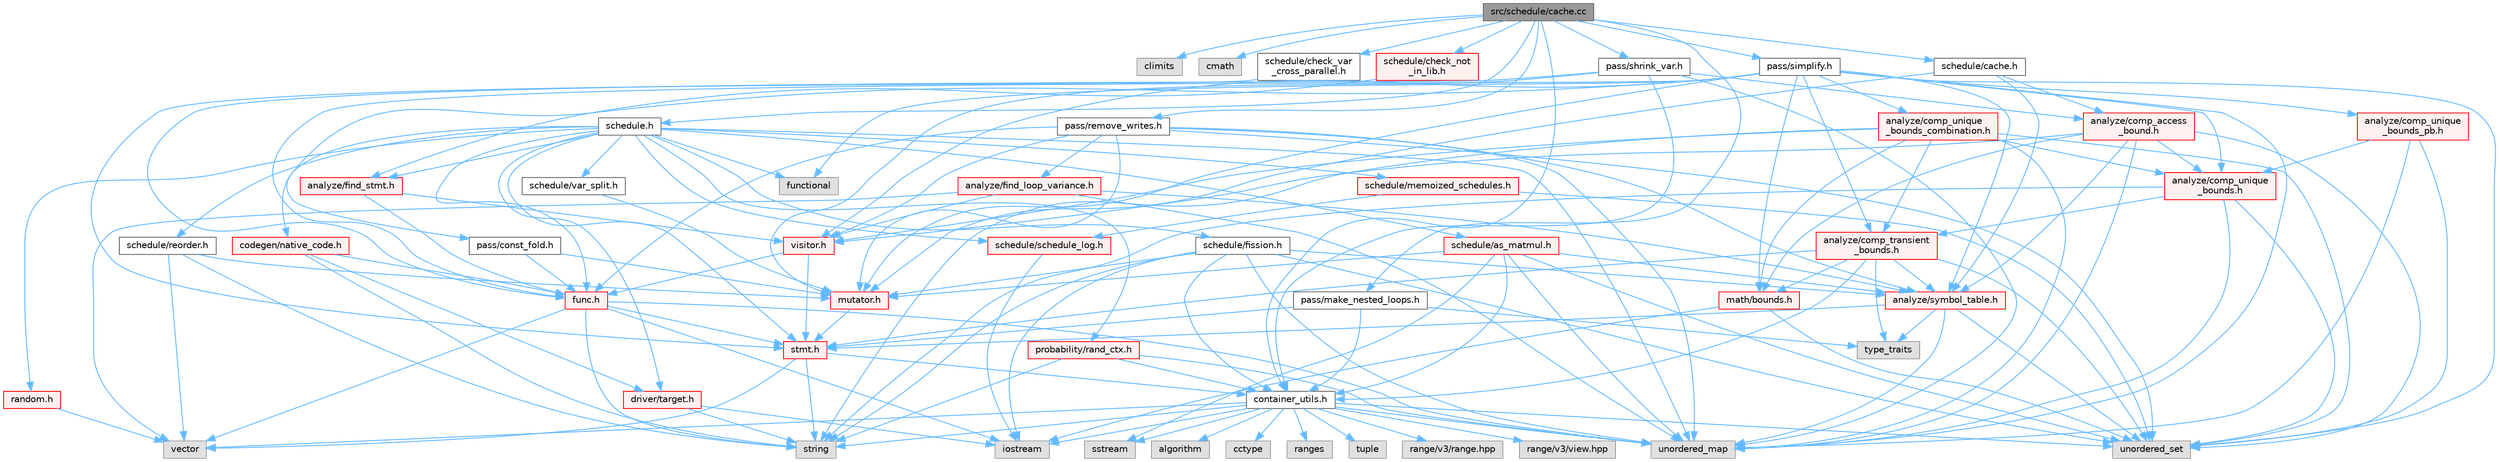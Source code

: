 digraph "src/schedule/cache.cc"
{
 // LATEX_PDF_SIZE
  bgcolor="transparent";
  edge [fontname=Helvetica,fontsize=10,labelfontname=Helvetica,labelfontsize=10];
  node [fontname=Helvetica,fontsize=10,shape=box,height=0.2,width=0.4];
  Node1 [label="src/schedule/cache.cc",height=0.2,width=0.4,color="gray40", fillcolor="grey60", style="filled", fontcolor="black",tooltip=" "];
  Node1 -> Node2 [color="steelblue1",style="solid"];
  Node2 [label="climits",height=0.2,width=0.4,color="grey60", fillcolor="#E0E0E0", style="filled",tooltip=" "];
  Node1 -> Node3 [color="steelblue1",style="solid"];
  Node3 [label="cmath",height=0.2,width=0.4,color="grey60", fillcolor="#E0E0E0", style="filled",tooltip=" "];
  Node1 -> Node4 [color="steelblue1",style="solid"];
  Node4 [label="container_utils.h",height=0.2,width=0.4,color="grey40", fillcolor="white", style="filled",URL="$container__utils_8h.html",tooltip=" "];
  Node4 -> Node5 [color="steelblue1",style="solid"];
  Node5 [label="algorithm",height=0.2,width=0.4,color="grey60", fillcolor="#E0E0E0", style="filled",tooltip=" "];
  Node4 -> Node6 [color="steelblue1",style="solid"];
  Node6 [label="cctype",height=0.2,width=0.4,color="grey60", fillcolor="#E0E0E0", style="filled",tooltip=" "];
  Node4 -> Node7 [color="steelblue1",style="solid"];
  Node7 [label="iostream",height=0.2,width=0.4,color="grey60", fillcolor="#E0E0E0", style="filled",tooltip=" "];
  Node4 -> Node8 [color="steelblue1",style="solid"];
  Node8 [label="ranges",height=0.2,width=0.4,color="grey60", fillcolor="#E0E0E0", style="filled",tooltip=" "];
  Node4 -> Node9 [color="steelblue1",style="solid"];
  Node9 [label="sstream",height=0.2,width=0.4,color="grey60", fillcolor="#E0E0E0", style="filled",tooltip=" "];
  Node4 -> Node10 [color="steelblue1",style="solid"];
  Node10 [label="string",height=0.2,width=0.4,color="grey60", fillcolor="#E0E0E0", style="filled",tooltip=" "];
  Node4 -> Node11 [color="steelblue1",style="solid"];
  Node11 [label="tuple",height=0.2,width=0.4,color="grey60", fillcolor="#E0E0E0", style="filled",tooltip=" "];
  Node4 -> Node12 [color="steelblue1",style="solid"];
  Node12 [label="unordered_map",height=0.2,width=0.4,color="grey60", fillcolor="#E0E0E0", style="filled",tooltip=" "];
  Node4 -> Node13 [color="steelblue1",style="solid"];
  Node13 [label="unordered_set",height=0.2,width=0.4,color="grey60", fillcolor="#E0E0E0", style="filled",tooltip=" "];
  Node4 -> Node14 [color="steelblue1",style="solid"];
  Node14 [label="vector",height=0.2,width=0.4,color="grey60", fillcolor="#E0E0E0", style="filled",tooltip=" "];
  Node4 -> Node15 [color="steelblue1",style="solid"];
  Node15 [label="range/v3/range.hpp",height=0.2,width=0.4,color="grey60", fillcolor="#E0E0E0", style="filled",tooltip=" "];
  Node4 -> Node16 [color="steelblue1",style="solid"];
  Node16 [label="range/v3/view.hpp",height=0.2,width=0.4,color="grey60", fillcolor="#E0E0E0", style="filled",tooltip=" "];
  Node1 -> Node17 [color="steelblue1",style="solid"];
  Node17 [label="pass/make_nested_loops.h",height=0.2,width=0.4,color="grey40", fillcolor="white", style="filled",URL="$make__nested__loops_8h.html",tooltip=" "];
  Node17 -> Node18 [color="steelblue1",style="solid"];
  Node18 [label="type_traits",height=0.2,width=0.4,color="grey60", fillcolor="#E0E0E0", style="filled",tooltip=" "];
  Node17 -> Node4 [color="steelblue1",style="solid"];
  Node17 -> Node19 [color="steelblue1",style="solid"];
  Node19 [label="stmt.h",height=0.2,width=0.4,color="red", fillcolor="#FFF0F0", style="filled",URL="$stmt_8h.html",tooltip=" "];
  Node19 -> Node10 [color="steelblue1",style="solid"];
  Node19 -> Node14 [color="steelblue1",style="solid"];
  Node19 -> Node4 [color="steelblue1",style="solid"];
  Node1 -> Node51 [color="steelblue1",style="solid"];
  Node51 [label="pass/remove_writes.h",height=0.2,width=0.4,color="grey40", fillcolor="white", style="filled",URL="$remove__writes_8h.html",tooltip=" "];
  Node51 -> Node12 [color="steelblue1",style="solid"];
  Node51 -> Node13 [color="steelblue1",style="solid"];
  Node51 -> Node52 [color="steelblue1",style="solid"];
  Node52 [label="analyze/find_loop_variance.h",height=0.2,width=0.4,color="red", fillcolor="#FFF0F0", style="filled",URL="$find__loop__variance_8h.html",tooltip=" "];
  Node52 -> Node12 [color="steelblue1",style="solid"];
  Node52 -> Node14 [color="steelblue1",style="solid"];
  Node52 -> Node53 [color="steelblue1",style="solid"];
  Node53 [label="analyze/symbol_table.h",height=0.2,width=0.4,color="red", fillcolor="#FFF0F0", style="filled",URL="$symbol__table_8h.html",tooltip=" "];
  Node53 -> Node18 [color="steelblue1",style="solid"];
  Node53 -> Node12 [color="steelblue1",style="solid"];
  Node53 -> Node13 [color="steelblue1",style="solid"];
  Node53 -> Node19 [color="steelblue1",style="solid"];
  Node52 -> Node56 [color="steelblue1",style="solid"];
  Node56 [label="visitor.h",height=0.2,width=0.4,color="red", fillcolor="#FFF0F0", style="filled",URL="$visitor_8h.html",tooltip=" "];
  Node56 -> Node61 [color="steelblue1",style="solid"];
  Node61 [label="func.h",height=0.2,width=0.4,color="red", fillcolor="#FFF0F0", style="filled",URL="$func_8h.html",tooltip=" "];
  Node61 -> Node7 [color="steelblue1",style="solid"];
  Node61 -> Node10 [color="steelblue1",style="solid"];
  Node61 -> Node12 [color="steelblue1",style="solid"];
  Node61 -> Node14 [color="steelblue1",style="solid"];
  Node61 -> Node19 [color="steelblue1",style="solid"];
  Node56 -> Node19 [color="steelblue1",style="solid"];
  Node51 -> Node53 [color="steelblue1",style="solid"];
  Node51 -> Node61 [color="steelblue1",style="solid"];
  Node51 -> Node67 [color="steelblue1",style="solid"];
  Node67 [label="mutator.h",height=0.2,width=0.4,color="red", fillcolor="#FFF0F0", style="filled",URL="$mutator_8h.html",tooltip=" "];
  Node67 -> Node19 [color="steelblue1",style="solid"];
  Node51 -> Node56 [color="steelblue1",style="solid"];
  Node1 -> Node68 [color="steelblue1",style="solid"];
  Node68 [label="pass/shrink_var.h",height=0.2,width=0.4,color="grey40", fillcolor="white", style="filled",URL="$shrink__var_8h.html",tooltip=" "];
  Node68 -> Node12 [color="steelblue1",style="solid"];
  Node68 -> Node69 [color="steelblue1",style="solid"];
  Node69 [label="analyze/comp_access\l_bound.h",height=0.2,width=0.4,color="red", fillcolor="#FFF0F0", style="filled",URL="$comp__access__bound_8h.html",tooltip=" "];
  Node69 -> Node12 [color="steelblue1",style="solid"];
  Node69 -> Node13 [color="steelblue1",style="solid"];
  Node69 -> Node70 [color="steelblue1",style="solid"];
  Node70 [label="analyze/comp_unique\l_bounds.h",height=0.2,width=0.4,color="red", fillcolor="#FFF0F0", style="filled",URL="$comp__unique__bounds_8h.html",tooltip=" "];
  Node70 -> Node10 [color="steelblue1",style="solid"];
  Node70 -> Node12 [color="steelblue1",style="solid"];
  Node70 -> Node13 [color="steelblue1",style="solid"];
  Node70 -> Node71 [color="steelblue1",style="solid"];
  Node71 [label="analyze/comp_transient\l_bounds.h",height=0.2,width=0.4,color="red", fillcolor="#FFF0F0", style="filled",URL="$comp__transient__bounds_8h.html",tooltip=" "];
  Node71 -> Node18 [color="steelblue1",style="solid"];
  Node71 -> Node13 [color="steelblue1",style="solid"];
  Node71 -> Node53 [color="steelblue1",style="solid"];
  Node71 -> Node4 [color="steelblue1",style="solid"];
  Node71 -> Node79 [color="steelblue1",style="solid"];
  Node79 [label="math/bounds.h",height=0.2,width=0.4,color="red", fillcolor="#FFF0F0", style="filled",URL="$bounds_8h.html",tooltip=" "];
  Node79 -> Node7 [color="steelblue1",style="solid"];
  Node79 -> Node13 [color="steelblue1",style="solid"];
  Node71 -> Node19 [color="steelblue1",style="solid"];
  Node69 -> Node53 [color="steelblue1",style="solid"];
  Node69 -> Node79 [color="steelblue1",style="solid"];
  Node69 -> Node56 [color="steelblue1",style="solid"];
  Node68 -> Node4 [color="steelblue1",style="solid"];
  Node68 -> Node61 [color="steelblue1",style="solid"];
  Node68 -> Node67 [color="steelblue1",style="solid"];
  Node1 -> Node82 [color="steelblue1",style="solid"];
  Node82 [label="pass/simplify.h",height=0.2,width=0.4,color="grey40", fillcolor="white", style="filled",URL="$simplify_8h.html",tooltip=" "];
  Node82 -> Node22 [color="steelblue1",style="solid"];
  Node22 [label="functional",height=0.2,width=0.4,color="grey60", fillcolor="#E0E0E0", style="filled",tooltip=" "];
  Node82 -> Node12 [color="steelblue1",style="solid"];
  Node82 -> Node13 [color="steelblue1",style="solid"];
  Node82 -> Node71 [color="steelblue1",style="solid"];
  Node82 -> Node70 [color="steelblue1",style="solid"];
  Node82 -> Node83 [color="steelblue1",style="solid"];
  Node83 [label="analyze/comp_unique\l_bounds_combination.h",height=0.2,width=0.4,color="red", fillcolor="#FFF0F0", style="filled",URL="$comp__unique__bounds__combination_8h.html",tooltip=" "];
  Node83 -> Node10 [color="steelblue1",style="solid"];
  Node83 -> Node12 [color="steelblue1",style="solid"];
  Node83 -> Node13 [color="steelblue1",style="solid"];
  Node83 -> Node71 [color="steelblue1",style="solid"];
  Node83 -> Node70 [color="steelblue1",style="solid"];
  Node83 -> Node79 [color="steelblue1",style="solid"];
  Node83 -> Node56 [color="steelblue1",style="solid"];
  Node82 -> Node84 [color="steelblue1",style="solid"];
  Node84 [label="analyze/comp_unique\l_bounds_pb.h",height=0.2,width=0.4,color="red", fillcolor="#FFF0F0", style="filled",URL="$comp__unique__bounds__pb_8h.html",tooltip=" "];
  Node84 -> Node12 [color="steelblue1",style="solid"];
  Node84 -> Node13 [color="steelblue1",style="solid"];
  Node84 -> Node70 [color="steelblue1",style="solid"];
  Node82 -> Node53 [color="steelblue1",style="solid"];
  Node82 -> Node61 [color="steelblue1",style="solid"];
  Node82 -> Node79 [color="steelblue1",style="solid"];
  Node82 -> Node67 [color="steelblue1",style="solid"];
  Node82 -> Node103 [color="steelblue1",style="solid"];
  Node103 [label="pass/const_fold.h",height=0.2,width=0.4,color="grey40", fillcolor="white", style="filled",URL="$const__fold_8h.html",tooltip=" "];
  Node103 -> Node61 [color="steelblue1",style="solid"];
  Node103 -> Node67 [color="steelblue1",style="solid"];
  Node82 -> Node56 [color="steelblue1",style="solid"];
  Node1 -> Node104 [color="steelblue1",style="solid"];
  Node104 [label="schedule.h",height=0.2,width=0.4,color="grey40", fillcolor="white", style="filled",URL="$schedule_8h.html",tooltip=" "];
  Node104 -> Node22 [color="steelblue1",style="solid"];
  Node104 -> Node12 [color="steelblue1",style="solid"];
  Node104 -> Node73 [color="steelblue1",style="solid"];
  Node73 [label="analyze/find_stmt.h",height=0.2,width=0.4,color="red", fillcolor="#FFF0F0", style="filled",URL="$find__stmt_8h.html",tooltip=" "];
  Node73 -> Node61 [color="steelblue1",style="solid"];
  Node73 -> Node56 [color="steelblue1",style="solid"];
  Node104 -> Node105 [color="steelblue1",style="solid"];
  Node105 [label="codegen/native_code.h",height=0.2,width=0.4,color="red", fillcolor="#FFF0F0", style="filled",URL="$native__code_8h.html",tooltip=" "];
  Node105 -> Node10 [color="steelblue1",style="solid"];
  Node105 -> Node65 [color="steelblue1",style="solid"];
  Node65 [label="driver/target.h",height=0.2,width=0.4,color="red", fillcolor="#FFF0F0", style="filled",URL="$target_8h.html",tooltip=" "];
  Node65 -> Node7 [color="steelblue1",style="solid"];
  Node65 -> Node10 [color="steelblue1",style="solid"];
  Node105 -> Node61 [color="steelblue1",style="solid"];
  Node104 -> Node65 [color="steelblue1",style="solid"];
  Node104 -> Node61 [color="steelblue1",style="solid"];
  Node104 -> Node106 [color="steelblue1",style="solid"];
  Node106 [label="probability/rand_ctx.h",height=0.2,width=0.4,color="red", fillcolor="#FFF0F0", style="filled",URL="$rand__ctx_8h.html",tooltip=" "];
  Node106 -> Node10 [color="steelblue1",style="solid"];
  Node106 -> Node12 [color="steelblue1",style="solid"];
  Node106 -> Node4 [color="steelblue1",style="solid"];
  Node104 -> Node115 [color="steelblue1",style="solid"];
  Node115 [label="random.h",height=0.2,width=0.4,color="red", fillcolor="#FFF0F0", style="filled",URL="$random_8h.html",tooltip=" "];
  Node115 -> Node14 [color="steelblue1",style="solid"];
  Node104 -> Node116 [color="steelblue1",style="solid"];
  Node116 [label="schedule/as_matmul.h",height=0.2,width=0.4,color="red", fillcolor="#FFF0F0", style="filled",URL="$as__matmul_8h.html",tooltip=" "];
  Node116 -> Node9 [color="steelblue1",style="solid"];
  Node116 -> Node12 [color="steelblue1",style="solid"];
  Node116 -> Node13 [color="steelblue1",style="solid"];
  Node116 -> Node53 [color="steelblue1",style="solid"];
  Node116 -> Node4 [color="steelblue1",style="solid"];
  Node116 -> Node67 [color="steelblue1",style="solid"];
  Node104 -> Node118 [color="steelblue1",style="solid"];
  Node118 [label="schedule/fission.h",height=0.2,width=0.4,color="grey40", fillcolor="white", style="filled",URL="$fission_8h.html",tooltip=" "];
  Node118 -> Node7 [color="steelblue1",style="solid"];
  Node118 -> Node10 [color="steelblue1",style="solid"];
  Node118 -> Node12 [color="steelblue1",style="solid"];
  Node118 -> Node13 [color="steelblue1",style="solid"];
  Node118 -> Node53 [color="steelblue1",style="solid"];
  Node118 -> Node4 [color="steelblue1",style="solid"];
  Node118 -> Node67 [color="steelblue1",style="solid"];
  Node104 -> Node119 [color="steelblue1",style="solid"];
  Node119 [label="schedule/memoized_schedules.h",height=0.2,width=0.4,color="red", fillcolor="#FFF0F0", style="filled",URL="$memoized__schedules_8h.html",tooltip=" "];
  Node119 -> Node13 [color="steelblue1",style="solid"];
  Node119 -> Node120 [color="steelblue1",style="solid"];
  Node120 [label="schedule/schedule_log.h",height=0.2,width=0.4,color="red", fillcolor="#FFF0F0", style="filled",URL="$schedule__log_8h.html",tooltip=" "];
  Node120 -> Node7 [color="steelblue1",style="solid"];
  Node104 -> Node122 [color="steelblue1",style="solid"];
  Node122 [label="schedule/reorder.h",height=0.2,width=0.4,color="grey40", fillcolor="white", style="filled",URL="$reorder_8h.html",tooltip=" "];
  Node122 -> Node10 [color="steelblue1",style="solid"];
  Node122 -> Node14 [color="steelblue1",style="solid"];
  Node122 -> Node67 [color="steelblue1",style="solid"];
  Node104 -> Node120 [color="steelblue1",style="solid"];
  Node104 -> Node123 [color="steelblue1",style="solid"];
  Node123 [label="schedule/var_split.h",height=0.2,width=0.4,color="grey40", fillcolor="white", style="filled",URL="$var__split_8h.html",tooltip=" "];
  Node123 -> Node67 [color="steelblue1",style="solid"];
  Node104 -> Node19 [color="steelblue1",style="solid"];
  Node1 -> Node124 [color="steelblue1",style="solid"];
  Node124 [label="schedule/cache.h",height=0.2,width=0.4,color="grey40", fillcolor="white", style="filled",URL="$cache_8h.html",tooltip=" "];
  Node124 -> Node69 [color="steelblue1",style="solid"];
  Node124 -> Node53 [color="steelblue1",style="solid"];
  Node124 -> Node67 [color="steelblue1",style="solid"];
  Node1 -> Node125 [color="steelblue1",style="solid"];
  Node125 [label="schedule/check_not\l_in_lib.h",height=0.2,width=0.4,color="red", fillcolor="#FFF0F0", style="filled",URL="$check__not__in__lib_8h.html",tooltip=" "];
  Node125 -> Node73 [color="steelblue1",style="solid"];
  Node1 -> Node126 [color="steelblue1",style="solid"];
  Node126 [label="schedule/check_var\l_cross_parallel.h",height=0.2,width=0.4,color="grey40", fillcolor="white", style="filled",URL="$check__var__cross__parallel_8h.html",tooltip=" "];
  Node126 -> Node19 [color="steelblue1",style="solid"];
}
